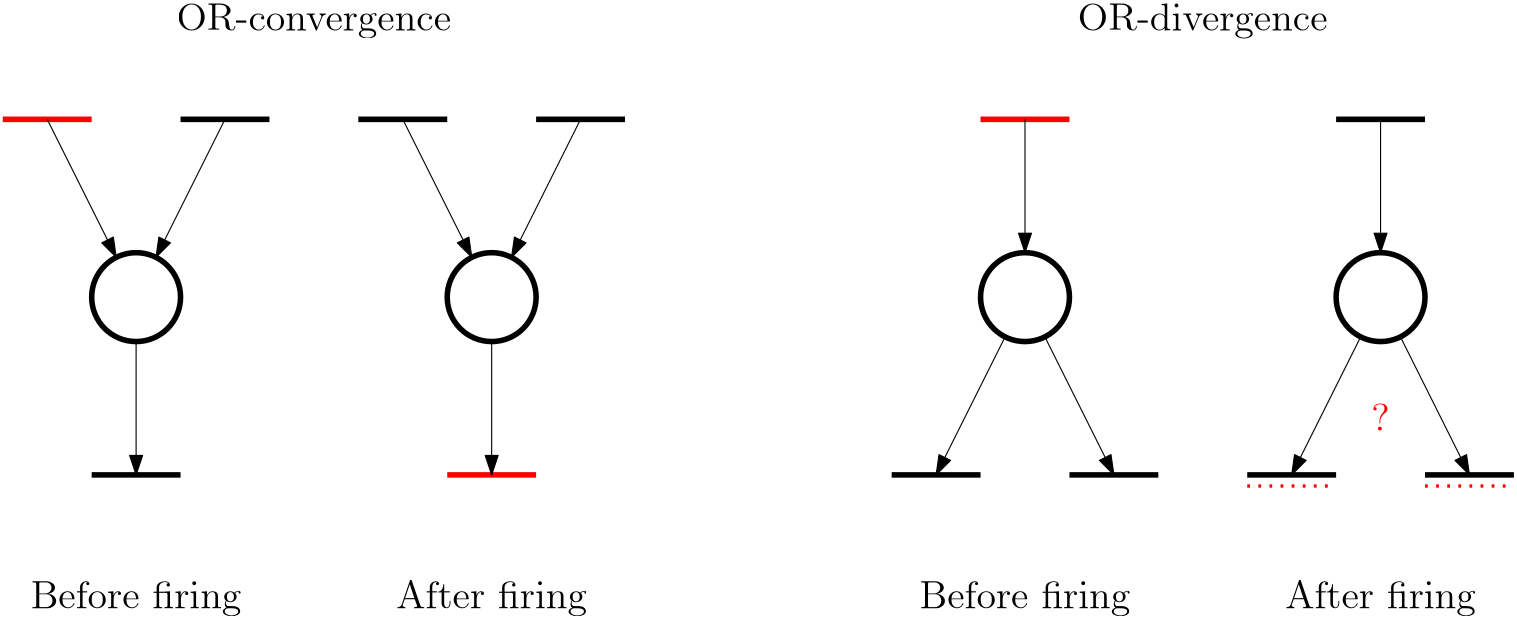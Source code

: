 <?xml version="1.0"?>
<!DOCTYPE ipe SYSTEM "ipe.dtd">
<ipe version="70218" creator="Ipe 7.2.28">
<info created="D:20231003102643" modified="D:20231003133809"/>
<ipestyle name="basic">
<symbol name="arrow/arc(spx)">
<path stroke="sym-stroke" fill="sym-stroke" pen="sym-pen">
0 0 m
-1 0.333 l
-1 -0.333 l
h
</path>
</symbol>
<symbol name="arrow/farc(spx)">
<path stroke="sym-stroke" fill="white" pen="sym-pen">
0 0 m
-1 0.333 l
-1 -0.333 l
h
</path>
</symbol>
<symbol name="arrow/ptarc(spx)">
<path stroke="sym-stroke" fill="sym-stroke" pen="sym-pen">
0 0 m
-1 0.333 l
-0.8 0 l
-1 -0.333 l
h
</path>
</symbol>
<symbol name="arrow/fptarc(spx)">
<path stroke="sym-stroke" fill="white" pen="sym-pen">
0 0 m
-1 0.333 l
-0.8 0 l
-1 -0.333 l
h
</path>
</symbol>
<symbol name="mark/circle(sx)" transformations="translations">
<path fill="sym-stroke">
0.6 0 0 0.6 0 0 e
0.4 0 0 0.4 0 0 e
</path>
</symbol>
<symbol name="mark/disk(sx)" transformations="translations">
<path fill="sym-stroke">
0.6 0 0 0.6 0 0 e
</path>
</symbol>
<symbol name="mark/fdisk(sfx)" transformations="translations">
<group>
<path fill="sym-fill">
0.5 0 0 0.5 0 0 e
</path>
<path fill="sym-stroke" fillrule="eofill">
0.6 0 0 0.6 0 0 e
0.4 0 0 0.4 0 0 e
</path>
</group>
</symbol>
<symbol name="mark/box(sx)" transformations="translations">
<path fill="sym-stroke" fillrule="eofill">
-0.6 -0.6 m
0.6 -0.6 l
0.6 0.6 l
-0.6 0.6 l
h
-0.4 -0.4 m
0.4 -0.4 l
0.4 0.4 l
-0.4 0.4 l
h
</path>
</symbol>
<symbol name="mark/square(sx)" transformations="translations">
<path fill="sym-stroke">
-0.6 -0.6 m
0.6 -0.6 l
0.6 0.6 l
-0.6 0.6 l
h
</path>
</symbol>
<symbol name="mark/fsquare(sfx)" transformations="translations">
<group>
<path fill="sym-fill">
-0.5 -0.5 m
0.5 -0.5 l
0.5 0.5 l
-0.5 0.5 l
h
</path>
<path fill="sym-stroke" fillrule="eofill">
-0.6 -0.6 m
0.6 -0.6 l
0.6 0.6 l
-0.6 0.6 l
h
-0.4 -0.4 m
0.4 -0.4 l
0.4 0.4 l
-0.4 0.4 l
h
</path>
</group>
</symbol>
<symbol name="mark/cross(sx)" transformations="translations">
<group>
<path fill="sym-stroke">
-0.43 -0.57 m
0.57 0.43 l
0.43 0.57 l
-0.57 -0.43 l
h
</path>
<path fill="sym-stroke">
-0.43 0.57 m
0.57 -0.43 l
0.43 -0.57 l
-0.57 0.43 l
h
</path>
</group>
</symbol>
<symbol name="arrow/fnormal(spx)">
<path stroke="sym-stroke" fill="white" pen="sym-pen">
0 0 m
-1 0.333 l
-1 -0.333 l
h
</path>
</symbol>
<symbol name="arrow/pointed(spx)">
<path stroke="sym-stroke" fill="sym-stroke" pen="sym-pen">
0 0 m
-1 0.333 l
-0.8 0 l
-1 -0.333 l
h
</path>
</symbol>
<symbol name="arrow/fpointed(spx)">
<path stroke="sym-stroke" fill="white" pen="sym-pen">
0 0 m
-1 0.333 l
-0.8 0 l
-1 -0.333 l
h
</path>
</symbol>
<symbol name="arrow/linear(spx)">
<path stroke="sym-stroke" pen="sym-pen">
-1 0.333 m
0 0 l
-1 -0.333 l
</path>
</symbol>
<symbol name="arrow/fdouble(spx)">
<path stroke="sym-stroke" fill="white" pen="sym-pen">
0 0 m
-1 0.333 l
-1 -0.333 l
h
-1 0 m
-2 0.333 l
-2 -0.333 l
h
</path>
</symbol>
<symbol name="arrow/double(spx)">
<path stroke="sym-stroke" fill="sym-stroke" pen="sym-pen">
0 0 m
-1 0.333 l
-1 -0.333 l
h
-1 0 m
-2 0.333 l
-2 -0.333 l
h
</path>
</symbol>
<symbol name="arrow/mid-normal(spx)">
<path stroke="sym-stroke" fill="sym-stroke" pen="sym-pen">
0.5 0 m
-0.5 0.333 l
-0.5 -0.333 l
h
</path>
</symbol>
<symbol name="arrow/mid-fnormal(spx)">
<path stroke="sym-stroke" fill="white" pen="sym-pen">
0.5 0 m
-0.5 0.333 l
-0.5 -0.333 l
h
</path>
</symbol>
<symbol name="arrow/mid-pointed(spx)">
<path stroke="sym-stroke" fill="sym-stroke" pen="sym-pen">
0.5 0 m
-0.5 0.333 l
-0.3 0 l
-0.5 -0.333 l
h
</path>
</symbol>
<symbol name="arrow/mid-fpointed(spx)">
<path stroke="sym-stroke" fill="white" pen="sym-pen">
0.5 0 m
-0.5 0.333 l
-0.3 0 l
-0.5 -0.333 l
h
</path>
</symbol>
<symbol name="arrow/mid-double(spx)">
<path stroke="sym-stroke" fill="sym-stroke" pen="sym-pen">
1 0 m
0 0.333 l
0 -0.333 l
h
0 0 m
-1 0.333 l
-1 -0.333 l
h
</path>
</symbol>
<symbol name="arrow/mid-fdouble(spx)">
<path stroke="sym-stroke" fill="white" pen="sym-pen">
1 0 m
0 0.333 l
0 -0.333 l
h
0 0 m
-1 0.333 l
-1 -0.333 l
h
</path>
</symbol>
<anglesize name="22.5 deg" value="22.5"/>
<anglesize name="30 deg" value="30"/>
<anglesize name="45 deg" value="45"/>
<anglesize name="60 deg" value="60"/>
<anglesize name="90 deg" value="90"/>
<arrowsize name="large" value="10"/>
<arrowsize name="small" value="5"/>
<arrowsize name="tiny" value="3"/>
<color name="blue" value="0 0 1"/>
<color name="brown" value="0.647 0.165 0.165"/>
<color name="darkblue" value="0 0 0.545"/>
<color name="darkcyan" value="0 0.545 0.545"/>
<color name="darkgray" value="0.663"/>
<color name="darkgreen" value="0 0.392 0"/>
<color name="darkmagenta" value="0.545 0 0.545"/>
<color name="darkorange" value="1 0.549 0"/>
<color name="darkred" value="0.545 0 0"/>
<color name="gold" value="1 0.843 0"/>
<color name="gray" value="0.745"/>
<color name="green" value="0 1 0"/>
<color name="lightblue" value="0.678 0.847 0.902"/>
<color name="lightcyan" value="0.878 1 1"/>
<color name="lightgray" value="0.827"/>
<color name="lightgreen" value="0.565 0.933 0.565"/>
<color name="lightyellow" value="1 1 0.878"/>
<color name="navy" value="0 0 0.502"/>
<color name="orange" value="1 0.647 0"/>
<color name="pink" value="1 0.753 0.796"/>
<color name="purple" value="0.627 0.125 0.941"/>
<color name="red" value="1 0 0"/>
<color name="seagreen" value="0.18 0.545 0.341"/>
<color name="turquoise" value="0.251 0.878 0.816"/>
<color name="violet" value="0.933 0.51 0.933"/>
<color name="yellow" value="1 1 0"/>
<dashstyle name="dash dot dotted" value="[4 2 1 2 1 2] 0"/>
<dashstyle name="dash dotted" value="[4 2 1 2] 0"/>
<dashstyle name="dashed" value="[4] 0"/>
<dashstyle name="dotted" value="[1 3] 0"/>
<gridsize name="10 pts (~3.5 mm)" value="10"/>
<gridsize name="14 pts (~5 mm)" value="14"/>
<gridsize name="16 pts (~6 mm)" value="16"/>
<gridsize name="20 pts (~7 mm)" value="20"/>
<gridsize name="28 pts (~10 mm)" value="28"/>
<gridsize name="32 pts (~12 mm)" value="32"/>
<gridsize name="4 pts" value="4"/>
<gridsize name="56 pts (~20 mm)" value="56"/>
<gridsize name="8 pts (~3 mm)" value="8"/>
<opacity name="10%" value="0.1"/>
<opacity name="30%" value="0.3"/>
<opacity name="50%" value="0.5"/>
<opacity name="75%" value="0.75"/>
<pen name="fat" value="1.2"/>
<pen name="heavier" value="0.8"/>
<pen name="ultrafat" value="2"/>
<symbolsize name="large" value="5"/>
<symbolsize name="small" value="2"/>
<symbolsize name="tiny" value="1.1"/>
<textsize name="Huge" value="\Huge"/>
<textsize name="LARGE" value="\LARGE"/>
<textsize name="Large" value="\Large"/>
<textsize name="footnote" value="\footnotesize"/>
<textsize name="huge" value="\huge"/>
<textsize name="large" value="\large"/>
<textsize name="script" value="\scriptsize"/>
<textsize name="small" value="\small"/>
<textsize name="tiny" value="\tiny"/>
<textstyle name="center" begin="\begin{center}" end="\end{center}"/>
<textstyle name="item" begin="\begin{itemize}\item{}" end="\end{itemize}"/>
<textstyle name="itemize" begin="\begin{itemize}" end="\end{itemize}"/>
<tiling name="falling" angle="-60" step="4" width="1"/>
<tiling name="rising" angle="30" step="4" width="1"/>
</ipestyle>
<page>
<layer name="alpha"/>
<view layers="alpha" active="alpha"/>
<path layer="alpha" stroke="black" pen="ultrafat">
16 0 0 16 64 704 e
</path>
<path stroke="red" pen="ultrafat">
16 768 m
48 768 l
</path>
<path stroke="black" pen="ultrafat">
80 768 m
112 768 l
</path>
<path stroke="black" pen="ultrafat">
48 640 m
80 640 l
</path>
<path stroke="black" arrow="normal/normal">
32 768 m
56.8446 718.311 l
</path>
<path stroke="black" arrow="normal/normal">
96 768 m
71.1554 718.311 l
</path>
<path stroke="black" arrow="normal/normal">
64 688 m
64 640 l
</path>
<path matrix="1 0 0 1 128 0" stroke="black" pen="ultrafat">
16 0 0 16 64 704 e
</path>
<path matrix="1 0 0 1 128 0" stroke="black" pen="ultrafat">
16 768 m
48 768 l
</path>
<path matrix="1 0 0 1 128 0" stroke="black" pen="ultrafat">
80 768 m
112 768 l
</path>
<path matrix="1 0 0 1 128 0" stroke="red" pen="ultrafat">
48 640 m
80 640 l
</path>
<path matrix="1 0 0 1 128 0" stroke="black" arrow="normal/normal">
32 768 m
56.8446 718.311 l
</path>
<path matrix="1 0 0 1 128 0" stroke="black" arrow="normal/normal">
96 768 m
71.1554 718.311 l
</path>
<path matrix="1 0 0 1 128 0" stroke="black" arrow="normal/normal">
64 688 m
64 640 l
</path>
<path matrix="1 0 0 -1 448 1408" stroke="black" pen="ultrafat">
16 0 0 16 64 704 e
</path>
<path matrix="1 0 0 -1 448 1408" stroke="black" pen="ultrafat">
16 768 m
48 768 l
</path>
<path matrix="1 0 0 -1 448 1408" stroke="black" pen="ultrafat">
80 768 m
112 768 l
</path>
<path matrix="1 0 0 -1 448 1408" stroke="black" pen="ultrafat">
48 640 m
80 640 l
</path>
<path matrix="1 0 0 -1 448 1408" stroke="black" rarrow="normal/normal">
32 768 m
56.8446 718.311 l
</path>
<path matrix="1 0 0 -1 448 1408" stroke="black" rarrow="normal/normal">
96 768 m
71.1554 718.311 l
</path>
<path matrix="1 0 0 -1 448 1408" stroke="black" rarrow="normal/normal">
64 688 m
64 640 l
</path>
<path matrix="1 0 0 -1 320 1408" stroke="black" pen="ultrafat">
16 0 0 16 64 704 e
</path>
<path matrix="1 0 0 -1 320 1408" stroke="black" pen="ultrafat">
16 768 m
48 768 l
</path>
<path matrix="1 0 0 -1 320 1408" stroke="black" pen="ultrafat">
80 768 m
112 768 l
</path>
<path matrix="1 0 0 -1 320 1408" stroke="red" pen="ultrafat">
48 640 m
80 640 l
</path>
<path matrix="1 0 0 -1 320 1408" stroke="black" rarrow="normal/normal">
32 768 m
56.8446 718.311 l
</path>
<path matrix="1 0 0 -1 320 1408" stroke="black" rarrow="normal/normal">
96 768 m
71.1554 718.311 l
</path>
<path matrix="1 0 0 -1 320 1408" stroke="black" rarrow="normal/normal">
64 688 m
64 640 l
</path>
<text transformations="translations" pos="128 800" stroke="black" type="label" width="98.913" height="9.803" depth="2.79" halign="center" valign="baseline" size="Large">OR-convergence</text>
<text transformations="translations" pos="448 800" stroke="black" type="label" width="89.938" height="9.962" depth="2.79" halign="center" valign="baseline" size="Large">OR-divergence</text>
<text transformations="translations" pos="64 592" stroke="black" type="label" width="75.891" height="9.962" depth="2.79" halign="center" valign="baseline" size="Large">Before firing</text>
<text transformations="translations" pos="192 592" stroke="black" type="label" width="68.67" height="9.962" depth="2.79" halign="center" valign="baseline" size="Large">After firing</text>
<text matrix="1 0 0 1 320 0" transformations="translations" pos="64 592" stroke="black" type="label" width="75.891" height="9.962" depth="2.79" halign="center" valign="baseline" size="Large">Before firing</text>
<text matrix="1 0 0 1 320 0" transformations="translations" pos="192 592" stroke="black" type="label" width="68.67" height="9.962" depth="2.79" halign="center" valign="baseline" size="Large">After firing</text>
<text transformations="translations" pos="512 656" stroke="red" type="label" width="6.633" height="9.963" depth="0" halign="center" valign="baseline" size="Large">?</text>
<path stroke="red" dash="dotted" pen="fat">
464 636 m
496 636 l
</path>
<path stroke="red" dash="dotted" pen="fat">
528 636 m
560 636 l
</path>
</page>
</ipe>
